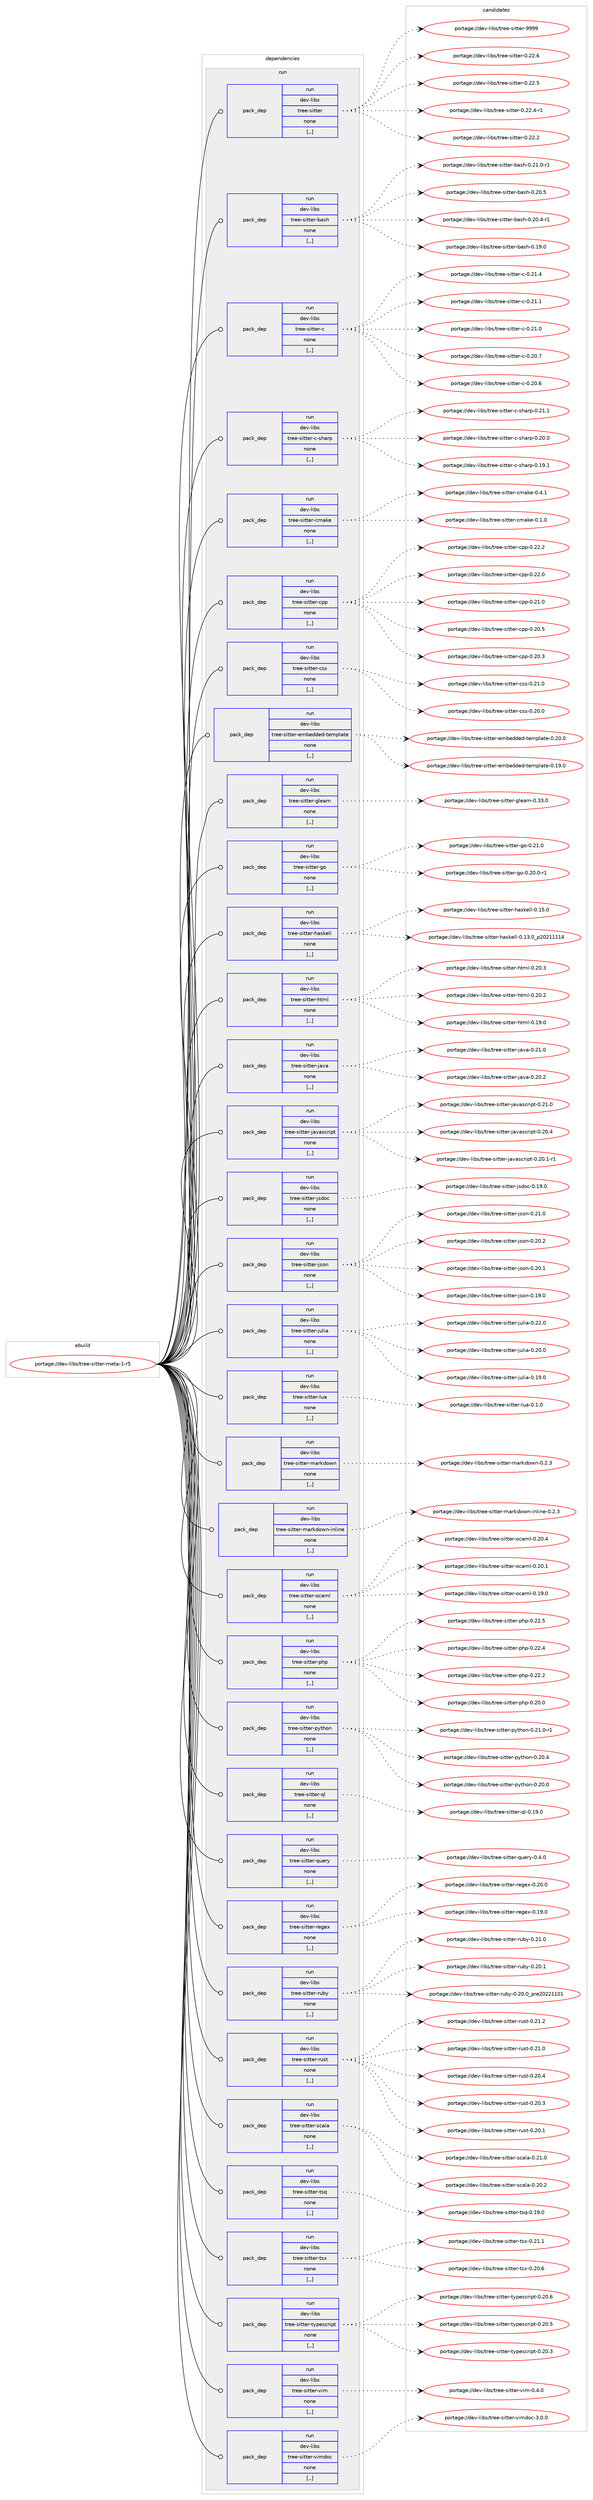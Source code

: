 digraph prolog {

# *************
# Graph options
# *************

newrank=true;
concentrate=true;
compound=true;
graph [rankdir=LR,fontname=Helvetica,fontsize=10,ranksep=1.5];#, ranksep=2.5, nodesep=0.2];
edge  [arrowhead=vee];
node  [fontname=Helvetica,fontsize=10];

# **********
# The ebuild
# **********

subgraph cluster_leftcol {
color=gray;
rank=same;
label=<<i>ebuild</i>>;
id [label="portage://dev-libs/tree-sitter-meta-1-r5", color=red, width=4, href="../dev-libs/tree-sitter-meta-1-r5.svg"];
}

# ****************
# The dependencies
# ****************

subgraph cluster_midcol {
color=gray;
label=<<i>dependencies</i>>;
subgraph cluster_compile {
fillcolor="#eeeeee";
style=filled;
label=<<i>compile</i>>;
}
subgraph cluster_compileandrun {
fillcolor="#eeeeee";
style=filled;
label=<<i>compile and run</i>>;
}
subgraph cluster_run {
fillcolor="#eeeeee";
style=filled;
label=<<i>run</i>>;
subgraph pack84181 {
dependency113588 [label=<<TABLE BORDER="0" CELLBORDER="1" CELLSPACING="0" CELLPADDING="4" WIDTH="220"><TR><TD ROWSPAN="6" CELLPADDING="30">pack_dep</TD></TR><TR><TD WIDTH="110">run</TD></TR><TR><TD>dev-libs</TD></TR><TR><TD>tree-sitter</TD></TR><TR><TD>none</TD></TR><TR><TD>[,,]</TD></TR></TABLE>>, shape=none, color=blue];
}
id:e -> dependency113588:w [weight=20,style="solid",arrowhead="odot"];
subgraph pack84182 {
dependency113589 [label=<<TABLE BORDER="0" CELLBORDER="1" CELLSPACING="0" CELLPADDING="4" WIDTH="220"><TR><TD ROWSPAN="6" CELLPADDING="30">pack_dep</TD></TR><TR><TD WIDTH="110">run</TD></TR><TR><TD>dev-libs</TD></TR><TR><TD>tree-sitter-bash</TD></TR><TR><TD>none</TD></TR><TR><TD>[,,]</TD></TR></TABLE>>, shape=none, color=blue];
}
id:e -> dependency113589:w [weight=20,style="solid",arrowhead="odot"];
subgraph pack84183 {
dependency113590 [label=<<TABLE BORDER="0" CELLBORDER="1" CELLSPACING="0" CELLPADDING="4" WIDTH="220"><TR><TD ROWSPAN="6" CELLPADDING="30">pack_dep</TD></TR><TR><TD WIDTH="110">run</TD></TR><TR><TD>dev-libs</TD></TR><TR><TD>tree-sitter-c</TD></TR><TR><TD>none</TD></TR><TR><TD>[,,]</TD></TR></TABLE>>, shape=none, color=blue];
}
id:e -> dependency113590:w [weight=20,style="solid",arrowhead="odot"];
subgraph pack84184 {
dependency113591 [label=<<TABLE BORDER="0" CELLBORDER="1" CELLSPACING="0" CELLPADDING="4" WIDTH="220"><TR><TD ROWSPAN="6" CELLPADDING="30">pack_dep</TD></TR><TR><TD WIDTH="110">run</TD></TR><TR><TD>dev-libs</TD></TR><TR><TD>tree-sitter-c-sharp</TD></TR><TR><TD>none</TD></TR><TR><TD>[,,]</TD></TR></TABLE>>, shape=none, color=blue];
}
id:e -> dependency113591:w [weight=20,style="solid",arrowhead="odot"];
subgraph pack84185 {
dependency113592 [label=<<TABLE BORDER="0" CELLBORDER="1" CELLSPACING="0" CELLPADDING="4" WIDTH="220"><TR><TD ROWSPAN="6" CELLPADDING="30">pack_dep</TD></TR><TR><TD WIDTH="110">run</TD></TR><TR><TD>dev-libs</TD></TR><TR><TD>tree-sitter-cmake</TD></TR><TR><TD>none</TD></TR><TR><TD>[,,]</TD></TR></TABLE>>, shape=none, color=blue];
}
id:e -> dependency113592:w [weight=20,style="solid",arrowhead="odot"];
subgraph pack84186 {
dependency113593 [label=<<TABLE BORDER="0" CELLBORDER="1" CELLSPACING="0" CELLPADDING="4" WIDTH="220"><TR><TD ROWSPAN="6" CELLPADDING="30">pack_dep</TD></TR><TR><TD WIDTH="110">run</TD></TR><TR><TD>dev-libs</TD></TR><TR><TD>tree-sitter-cpp</TD></TR><TR><TD>none</TD></TR><TR><TD>[,,]</TD></TR></TABLE>>, shape=none, color=blue];
}
id:e -> dependency113593:w [weight=20,style="solid",arrowhead="odot"];
subgraph pack84187 {
dependency113594 [label=<<TABLE BORDER="0" CELLBORDER="1" CELLSPACING="0" CELLPADDING="4" WIDTH="220"><TR><TD ROWSPAN="6" CELLPADDING="30">pack_dep</TD></TR><TR><TD WIDTH="110">run</TD></TR><TR><TD>dev-libs</TD></TR><TR><TD>tree-sitter-css</TD></TR><TR><TD>none</TD></TR><TR><TD>[,,]</TD></TR></TABLE>>, shape=none, color=blue];
}
id:e -> dependency113594:w [weight=20,style="solid",arrowhead="odot"];
subgraph pack84188 {
dependency113595 [label=<<TABLE BORDER="0" CELLBORDER="1" CELLSPACING="0" CELLPADDING="4" WIDTH="220"><TR><TD ROWSPAN="6" CELLPADDING="30">pack_dep</TD></TR><TR><TD WIDTH="110">run</TD></TR><TR><TD>dev-libs</TD></TR><TR><TD>tree-sitter-embedded-template</TD></TR><TR><TD>none</TD></TR><TR><TD>[,,]</TD></TR></TABLE>>, shape=none, color=blue];
}
id:e -> dependency113595:w [weight=20,style="solid",arrowhead="odot"];
subgraph pack84189 {
dependency113596 [label=<<TABLE BORDER="0" CELLBORDER="1" CELLSPACING="0" CELLPADDING="4" WIDTH="220"><TR><TD ROWSPAN="6" CELLPADDING="30">pack_dep</TD></TR><TR><TD WIDTH="110">run</TD></TR><TR><TD>dev-libs</TD></TR><TR><TD>tree-sitter-gleam</TD></TR><TR><TD>none</TD></TR><TR><TD>[,,]</TD></TR></TABLE>>, shape=none, color=blue];
}
id:e -> dependency113596:w [weight=20,style="solid",arrowhead="odot"];
subgraph pack84190 {
dependency113597 [label=<<TABLE BORDER="0" CELLBORDER="1" CELLSPACING="0" CELLPADDING="4" WIDTH="220"><TR><TD ROWSPAN="6" CELLPADDING="30">pack_dep</TD></TR><TR><TD WIDTH="110">run</TD></TR><TR><TD>dev-libs</TD></TR><TR><TD>tree-sitter-go</TD></TR><TR><TD>none</TD></TR><TR><TD>[,,]</TD></TR></TABLE>>, shape=none, color=blue];
}
id:e -> dependency113597:w [weight=20,style="solid",arrowhead="odot"];
subgraph pack84191 {
dependency113598 [label=<<TABLE BORDER="0" CELLBORDER="1" CELLSPACING="0" CELLPADDING="4" WIDTH="220"><TR><TD ROWSPAN="6" CELLPADDING="30">pack_dep</TD></TR><TR><TD WIDTH="110">run</TD></TR><TR><TD>dev-libs</TD></TR><TR><TD>tree-sitter-haskell</TD></TR><TR><TD>none</TD></TR><TR><TD>[,,]</TD></TR></TABLE>>, shape=none, color=blue];
}
id:e -> dependency113598:w [weight=20,style="solid",arrowhead="odot"];
subgraph pack84192 {
dependency113599 [label=<<TABLE BORDER="0" CELLBORDER="1" CELLSPACING="0" CELLPADDING="4" WIDTH="220"><TR><TD ROWSPAN="6" CELLPADDING="30">pack_dep</TD></TR><TR><TD WIDTH="110">run</TD></TR><TR><TD>dev-libs</TD></TR><TR><TD>tree-sitter-html</TD></TR><TR><TD>none</TD></TR><TR><TD>[,,]</TD></TR></TABLE>>, shape=none, color=blue];
}
id:e -> dependency113599:w [weight=20,style="solid",arrowhead="odot"];
subgraph pack84193 {
dependency113600 [label=<<TABLE BORDER="0" CELLBORDER="1" CELLSPACING="0" CELLPADDING="4" WIDTH="220"><TR><TD ROWSPAN="6" CELLPADDING="30">pack_dep</TD></TR><TR><TD WIDTH="110">run</TD></TR><TR><TD>dev-libs</TD></TR><TR><TD>tree-sitter-java</TD></TR><TR><TD>none</TD></TR><TR><TD>[,,]</TD></TR></TABLE>>, shape=none, color=blue];
}
id:e -> dependency113600:w [weight=20,style="solid",arrowhead="odot"];
subgraph pack84194 {
dependency113601 [label=<<TABLE BORDER="0" CELLBORDER="1" CELLSPACING="0" CELLPADDING="4" WIDTH="220"><TR><TD ROWSPAN="6" CELLPADDING="30">pack_dep</TD></TR><TR><TD WIDTH="110">run</TD></TR><TR><TD>dev-libs</TD></TR><TR><TD>tree-sitter-javascript</TD></TR><TR><TD>none</TD></TR><TR><TD>[,,]</TD></TR></TABLE>>, shape=none, color=blue];
}
id:e -> dependency113601:w [weight=20,style="solid",arrowhead="odot"];
subgraph pack84195 {
dependency113602 [label=<<TABLE BORDER="0" CELLBORDER="1" CELLSPACING="0" CELLPADDING="4" WIDTH="220"><TR><TD ROWSPAN="6" CELLPADDING="30">pack_dep</TD></TR><TR><TD WIDTH="110">run</TD></TR><TR><TD>dev-libs</TD></TR><TR><TD>tree-sitter-jsdoc</TD></TR><TR><TD>none</TD></TR><TR><TD>[,,]</TD></TR></TABLE>>, shape=none, color=blue];
}
id:e -> dependency113602:w [weight=20,style="solid",arrowhead="odot"];
subgraph pack84196 {
dependency113603 [label=<<TABLE BORDER="0" CELLBORDER="1" CELLSPACING="0" CELLPADDING="4" WIDTH="220"><TR><TD ROWSPAN="6" CELLPADDING="30">pack_dep</TD></TR><TR><TD WIDTH="110">run</TD></TR><TR><TD>dev-libs</TD></TR><TR><TD>tree-sitter-json</TD></TR><TR><TD>none</TD></TR><TR><TD>[,,]</TD></TR></TABLE>>, shape=none, color=blue];
}
id:e -> dependency113603:w [weight=20,style="solid",arrowhead="odot"];
subgraph pack84197 {
dependency113604 [label=<<TABLE BORDER="0" CELLBORDER="1" CELLSPACING="0" CELLPADDING="4" WIDTH="220"><TR><TD ROWSPAN="6" CELLPADDING="30">pack_dep</TD></TR><TR><TD WIDTH="110">run</TD></TR><TR><TD>dev-libs</TD></TR><TR><TD>tree-sitter-julia</TD></TR><TR><TD>none</TD></TR><TR><TD>[,,]</TD></TR></TABLE>>, shape=none, color=blue];
}
id:e -> dependency113604:w [weight=20,style="solid",arrowhead="odot"];
subgraph pack84198 {
dependency113605 [label=<<TABLE BORDER="0" CELLBORDER="1" CELLSPACING="0" CELLPADDING="4" WIDTH="220"><TR><TD ROWSPAN="6" CELLPADDING="30">pack_dep</TD></TR><TR><TD WIDTH="110">run</TD></TR><TR><TD>dev-libs</TD></TR><TR><TD>tree-sitter-lua</TD></TR><TR><TD>none</TD></TR><TR><TD>[,,]</TD></TR></TABLE>>, shape=none, color=blue];
}
id:e -> dependency113605:w [weight=20,style="solid",arrowhead="odot"];
subgraph pack84199 {
dependency113606 [label=<<TABLE BORDER="0" CELLBORDER="1" CELLSPACING="0" CELLPADDING="4" WIDTH="220"><TR><TD ROWSPAN="6" CELLPADDING="30">pack_dep</TD></TR><TR><TD WIDTH="110">run</TD></TR><TR><TD>dev-libs</TD></TR><TR><TD>tree-sitter-markdown</TD></TR><TR><TD>none</TD></TR><TR><TD>[,,]</TD></TR></TABLE>>, shape=none, color=blue];
}
id:e -> dependency113606:w [weight=20,style="solid",arrowhead="odot"];
subgraph pack84200 {
dependency113607 [label=<<TABLE BORDER="0" CELLBORDER="1" CELLSPACING="0" CELLPADDING="4" WIDTH="220"><TR><TD ROWSPAN="6" CELLPADDING="30">pack_dep</TD></TR><TR><TD WIDTH="110">run</TD></TR><TR><TD>dev-libs</TD></TR><TR><TD>tree-sitter-markdown-inline</TD></TR><TR><TD>none</TD></TR><TR><TD>[,,]</TD></TR></TABLE>>, shape=none, color=blue];
}
id:e -> dependency113607:w [weight=20,style="solid",arrowhead="odot"];
subgraph pack84201 {
dependency113608 [label=<<TABLE BORDER="0" CELLBORDER="1" CELLSPACING="0" CELLPADDING="4" WIDTH="220"><TR><TD ROWSPAN="6" CELLPADDING="30">pack_dep</TD></TR><TR><TD WIDTH="110">run</TD></TR><TR><TD>dev-libs</TD></TR><TR><TD>tree-sitter-ocaml</TD></TR><TR><TD>none</TD></TR><TR><TD>[,,]</TD></TR></TABLE>>, shape=none, color=blue];
}
id:e -> dependency113608:w [weight=20,style="solid",arrowhead="odot"];
subgraph pack84202 {
dependency113609 [label=<<TABLE BORDER="0" CELLBORDER="1" CELLSPACING="0" CELLPADDING="4" WIDTH="220"><TR><TD ROWSPAN="6" CELLPADDING="30">pack_dep</TD></TR><TR><TD WIDTH="110">run</TD></TR><TR><TD>dev-libs</TD></TR><TR><TD>tree-sitter-php</TD></TR><TR><TD>none</TD></TR><TR><TD>[,,]</TD></TR></TABLE>>, shape=none, color=blue];
}
id:e -> dependency113609:w [weight=20,style="solid",arrowhead="odot"];
subgraph pack84203 {
dependency113610 [label=<<TABLE BORDER="0" CELLBORDER="1" CELLSPACING="0" CELLPADDING="4" WIDTH="220"><TR><TD ROWSPAN="6" CELLPADDING="30">pack_dep</TD></TR><TR><TD WIDTH="110">run</TD></TR><TR><TD>dev-libs</TD></TR><TR><TD>tree-sitter-python</TD></TR><TR><TD>none</TD></TR><TR><TD>[,,]</TD></TR></TABLE>>, shape=none, color=blue];
}
id:e -> dependency113610:w [weight=20,style="solid",arrowhead="odot"];
subgraph pack84204 {
dependency113611 [label=<<TABLE BORDER="0" CELLBORDER="1" CELLSPACING="0" CELLPADDING="4" WIDTH="220"><TR><TD ROWSPAN="6" CELLPADDING="30">pack_dep</TD></TR><TR><TD WIDTH="110">run</TD></TR><TR><TD>dev-libs</TD></TR><TR><TD>tree-sitter-ql</TD></TR><TR><TD>none</TD></TR><TR><TD>[,,]</TD></TR></TABLE>>, shape=none, color=blue];
}
id:e -> dependency113611:w [weight=20,style="solid",arrowhead="odot"];
subgraph pack84205 {
dependency113612 [label=<<TABLE BORDER="0" CELLBORDER="1" CELLSPACING="0" CELLPADDING="4" WIDTH="220"><TR><TD ROWSPAN="6" CELLPADDING="30">pack_dep</TD></TR><TR><TD WIDTH="110">run</TD></TR><TR><TD>dev-libs</TD></TR><TR><TD>tree-sitter-query</TD></TR><TR><TD>none</TD></TR><TR><TD>[,,]</TD></TR></TABLE>>, shape=none, color=blue];
}
id:e -> dependency113612:w [weight=20,style="solid",arrowhead="odot"];
subgraph pack84206 {
dependency113613 [label=<<TABLE BORDER="0" CELLBORDER="1" CELLSPACING="0" CELLPADDING="4" WIDTH="220"><TR><TD ROWSPAN="6" CELLPADDING="30">pack_dep</TD></TR><TR><TD WIDTH="110">run</TD></TR><TR><TD>dev-libs</TD></TR><TR><TD>tree-sitter-regex</TD></TR><TR><TD>none</TD></TR><TR><TD>[,,]</TD></TR></TABLE>>, shape=none, color=blue];
}
id:e -> dependency113613:w [weight=20,style="solid",arrowhead="odot"];
subgraph pack84207 {
dependency113614 [label=<<TABLE BORDER="0" CELLBORDER="1" CELLSPACING="0" CELLPADDING="4" WIDTH="220"><TR><TD ROWSPAN="6" CELLPADDING="30">pack_dep</TD></TR><TR><TD WIDTH="110">run</TD></TR><TR><TD>dev-libs</TD></TR><TR><TD>tree-sitter-ruby</TD></TR><TR><TD>none</TD></TR><TR><TD>[,,]</TD></TR></TABLE>>, shape=none, color=blue];
}
id:e -> dependency113614:w [weight=20,style="solid",arrowhead="odot"];
subgraph pack84208 {
dependency113615 [label=<<TABLE BORDER="0" CELLBORDER="1" CELLSPACING="0" CELLPADDING="4" WIDTH="220"><TR><TD ROWSPAN="6" CELLPADDING="30">pack_dep</TD></TR><TR><TD WIDTH="110">run</TD></TR><TR><TD>dev-libs</TD></TR><TR><TD>tree-sitter-rust</TD></TR><TR><TD>none</TD></TR><TR><TD>[,,]</TD></TR></TABLE>>, shape=none, color=blue];
}
id:e -> dependency113615:w [weight=20,style="solid",arrowhead="odot"];
subgraph pack84209 {
dependency113616 [label=<<TABLE BORDER="0" CELLBORDER="1" CELLSPACING="0" CELLPADDING="4" WIDTH="220"><TR><TD ROWSPAN="6" CELLPADDING="30">pack_dep</TD></TR><TR><TD WIDTH="110">run</TD></TR><TR><TD>dev-libs</TD></TR><TR><TD>tree-sitter-scala</TD></TR><TR><TD>none</TD></TR><TR><TD>[,,]</TD></TR></TABLE>>, shape=none, color=blue];
}
id:e -> dependency113616:w [weight=20,style="solid",arrowhead="odot"];
subgraph pack84210 {
dependency113617 [label=<<TABLE BORDER="0" CELLBORDER="1" CELLSPACING="0" CELLPADDING="4" WIDTH="220"><TR><TD ROWSPAN="6" CELLPADDING="30">pack_dep</TD></TR><TR><TD WIDTH="110">run</TD></TR><TR><TD>dev-libs</TD></TR><TR><TD>tree-sitter-tsq</TD></TR><TR><TD>none</TD></TR><TR><TD>[,,]</TD></TR></TABLE>>, shape=none, color=blue];
}
id:e -> dependency113617:w [weight=20,style="solid",arrowhead="odot"];
subgraph pack84211 {
dependency113618 [label=<<TABLE BORDER="0" CELLBORDER="1" CELLSPACING="0" CELLPADDING="4" WIDTH="220"><TR><TD ROWSPAN="6" CELLPADDING="30">pack_dep</TD></TR><TR><TD WIDTH="110">run</TD></TR><TR><TD>dev-libs</TD></TR><TR><TD>tree-sitter-tsx</TD></TR><TR><TD>none</TD></TR><TR><TD>[,,]</TD></TR></TABLE>>, shape=none, color=blue];
}
id:e -> dependency113618:w [weight=20,style="solid",arrowhead="odot"];
subgraph pack84212 {
dependency113619 [label=<<TABLE BORDER="0" CELLBORDER="1" CELLSPACING="0" CELLPADDING="4" WIDTH="220"><TR><TD ROWSPAN="6" CELLPADDING="30">pack_dep</TD></TR><TR><TD WIDTH="110">run</TD></TR><TR><TD>dev-libs</TD></TR><TR><TD>tree-sitter-typescript</TD></TR><TR><TD>none</TD></TR><TR><TD>[,,]</TD></TR></TABLE>>, shape=none, color=blue];
}
id:e -> dependency113619:w [weight=20,style="solid",arrowhead="odot"];
subgraph pack84213 {
dependency113620 [label=<<TABLE BORDER="0" CELLBORDER="1" CELLSPACING="0" CELLPADDING="4" WIDTH="220"><TR><TD ROWSPAN="6" CELLPADDING="30">pack_dep</TD></TR><TR><TD WIDTH="110">run</TD></TR><TR><TD>dev-libs</TD></TR><TR><TD>tree-sitter-vim</TD></TR><TR><TD>none</TD></TR><TR><TD>[,,]</TD></TR></TABLE>>, shape=none, color=blue];
}
id:e -> dependency113620:w [weight=20,style="solid",arrowhead="odot"];
subgraph pack84214 {
dependency113621 [label=<<TABLE BORDER="0" CELLBORDER="1" CELLSPACING="0" CELLPADDING="4" WIDTH="220"><TR><TD ROWSPAN="6" CELLPADDING="30">pack_dep</TD></TR><TR><TD WIDTH="110">run</TD></TR><TR><TD>dev-libs</TD></TR><TR><TD>tree-sitter-vimdoc</TD></TR><TR><TD>none</TD></TR><TR><TD>[,,]</TD></TR></TABLE>>, shape=none, color=blue];
}
id:e -> dependency113621:w [weight=20,style="solid",arrowhead="odot"];
}
}

# **************
# The candidates
# **************

subgraph cluster_choices {
rank=same;
color=gray;
label=<<i>candidates</i>>;

subgraph choice84181 {
color=black;
nodesep=1;
choice100101118451081059811547116114101101451151051161161011144557575757 [label="portage://dev-libs/tree-sitter-9999", color=red, width=4,href="../dev-libs/tree-sitter-9999.svg"];
choice1001011184510810598115471161141011014511510511611610111445484650504654 [label="portage://dev-libs/tree-sitter-0.22.6", color=red, width=4,href="../dev-libs/tree-sitter-0.22.6.svg"];
choice1001011184510810598115471161141011014511510511611610111445484650504653 [label="portage://dev-libs/tree-sitter-0.22.5", color=red, width=4,href="../dev-libs/tree-sitter-0.22.5.svg"];
choice10010111845108105981154711611410110145115105116116101114454846505046524511449 [label="portage://dev-libs/tree-sitter-0.22.4-r1", color=red, width=4,href="../dev-libs/tree-sitter-0.22.4-r1.svg"];
choice1001011184510810598115471161141011014511510511611610111445484650504650 [label="portage://dev-libs/tree-sitter-0.22.2", color=red, width=4,href="../dev-libs/tree-sitter-0.22.2.svg"];
dependency113588:e -> choice100101118451081059811547116114101101451151051161161011144557575757:w [style=dotted,weight="100"];
dependency113588:e -> choice1001011184510810598115471161141011014511510511611610111445484650504654:w [style=dotted,weight="100"];
dependency113588:e -> choice1001011184510810598115471161141011014511510511611610111445484650504653:w [style=dotted,weight="100"];
dependency113588:e -> choice10010111845108105981154711611410110145115105116116101114454846505046524511449:w [style=dotted,weight="100"];
dependency113588:e -> choice1001011184510810598115471161141011014511510511611610111445484650504650:w [style=dotted,weight="100"];
}
subgraph choice84182 {
color=black;
nodesep=1;
choice10010111845108105981154711611410110145115105116116101114459897115104454846504946484511449 [label="portage://dev-libs/tree-sitter-bash-0.21.0-r1", color=red, width=4,href="../dev-libs/tree-sitter-bash-0.21.0-r1.svg"];
choice1001011184510810598115471161141011014511510511611610111445989711510445484650484653 [label="portage://dev-libs/tree-sitter-bash-0.20.5", color=red, width=4,href="../dev-libs/tree-sitter-bash-0.20.5.svg"];
choice10010111845108105981154711611410110145115105116116101114459897115104454846504846524511449 [label="portage://dev-libs/tree-sitter-bash-0.20.4-r1", color=red, width=4,href="../dev-libs/tree-sitter-bash-0.20.4-r1.svg"];
choice1001011184510810598115471161141011014511510511611610111445989711510445484649574648 [label="portage://dev-libs/tree-sitter-bash-0.19.0", color=red, width=4,href="../dev-libs/tree-sitter-bash-0.19.0.svg"];
dependency113589:e -> choice10010111845108105981154711611410110145115105116116101114459897115104454846504946484511449:w [style=dotted,weight="100"];
dependency113589:e -> choice1001011184510810598115471161141011014511510511611610111445989711510445484650484653:w [style=dotted,weight="100"];
dependency113589:e -> choice10010111845108105981154711611410110145115105116116101114459897115104454846504846524511449:w [style=dotted,weight="100"];
dependency113589:e -> choice1001011184510810598115471161141011014511510511611610111445989711510445484649574648:w [style=dotted,weight="100"];
}
subgraph choice84183 {
color=black;
nodesep=1;
choice10010111845108105981154711611410110145115105116116101114459945484650494652 [label="portage://dev-libs/tree-sitter-c-0.21.4", color=red, width=4,href="../dev-libs/tree-sitter-c-0.21.4.svg"];
choice10010111845108105981154711611410110145115105116116101114459945484650494649 [label="portage://dev-libs/tree-sitter-c-0.21.1", color=red, width=4,href="../dev-libs/tree-sitter-c-0.21.1.svg"];
choice10010111845108105981154711611410110145115105116116101114459945484650494648 [label="portage://dev-libs/tree-sitter-c-0.21.0", color=red, width=4,href="../dev-libs/tree-sitter-c-0.21.0.svg"];
choice10010111845108105981154711611410110145115105116116101114459945484650484655 [label="portage://dev-libs/tree-sitter-c-0.20.7", color=red, width=4,href="../dev-libs/tree-sitter-c-0.20.7.svg"];
choice10010111845108105981154711611410110145115105116116101114459945484650484654 [label="portage://dev-libs/tree-sitter-c-0.20.6", color=red, width=4,href="../dev-libs/tree-sitter-c-0.20.6.svg"];
dependency113590:e -> choice10010111845108105981154711611410110145115105116116101114459945484650494652:w [style=dotted,weight="100"];
dependency113590:e -> choice10010111845108105981154711611410110145115105116116101114459945484650494649:w [style=dotted,weight="100"];
dependency113590:e -> choice10010111845108105981154711611410110145115105116116101114459945484650494648:w [style=dotted,weight="100"];
dependency113590:e -> choice10010111845108105981154711611410110145115105116116101114459945484650484655:w [style=dotted,weight="100"];
dependency113590:e -> choice10010111845108105981154711611410110145115105116116101114459945484650484654:w [style=dotted,weight="100"];
}
subgraph choice84184 {
color=black;
nodesep=1;
choice100101118451081059811547116114101101451151051161161011144599451151049711411245484650494649 [label="portage://dev-libs/tree-sitter-c-sharp-0.21.1", color=red, width=4,href="../dev-libs/tree-sitter-c-sharp-0.21.1.svg"];
choice100101118451081059811547116114101101451151051161161011144599451151049711411245484650484648 [label="portage://dev-libs/tree-sitter-c-sharp-0.20.0", color=red, width=4,href="../dev-libs/tree-sitter-c-sharp-0.20.0.svg"];
choice100101118451081059811547116114101101451151051161161011144599451151049711411245484649574649 [label="portage://dev-libs/tree-sitter-c-sharp-0.19.1", color=red, width=4,href="../dev-libs/tree-sitter-c-sharp-0.19.1.svg"];
dependency113591:e -> choice100101118451081059811547116114101101451151051161161011144599451151049711411245484650494649:w [style=dotted,weight="100"];
dependency113591:e -> choice100101118451081059811547116114101101451151051161161011144599451151049711411245484650484648:w [style=dotted,weight="100"];
dependency113591:e -> choice100101118451081059811547116114101101451151051161161011144599451151049711411245484649574649:w [style=dotted,weight="100"];
}
subgraph choice84185 {
color=black;
nodesep=1;
choice10010111845108105981154711611410110145115105116116101114459910997107101454846524649 [label="portage://dev-libs/tree-sitter-cmake-0.4.1", color=red, width=4,href="../dev-libs/tree-sitter-cmake-0.4.1.svg"];
choice10010111845108105981154711611410110145115105116116101114459910997107101454846494648 [label="portage://dev-libs/tree-sitter-cmake-0.1.0", color=red, width=4,href="../dev-libs/tree-sitter-cmake-0.1.0.svg"];
dependency113592:e -> choice10010111845108105981154711611410110145115105116116101114459910997107101454846524649:w [style=dotted,weight="100"];
dependency113592:e -> choice10010111845108105981154711611410110145115105116116101114459910997107101454846494648:w [style=dotted,weight="100"];
}
subgraph choice84186 {
color=black;
nodesep=1;
choice10010111845108105981154711611410110145115105116116101114459911211245484650504650 [label="portage://dev-libs/tree-sitter-cpp-0.22.2", color=red, width=4,href="../dev-libs/tree-sitter-cpp-0.22.2.svg"];
choice10010111845108105981154711611410110145115105116116101114459911211245484650504648 [label="portage://dev-libs/tree-sitter-cpp-0.22.0", color=red, width=4,href="../dev-libs/tree-sitter-cpp-0.22.0.svg"];
choice10010111845108105981154711611410110145115105116116101114459911211245484650494648 [label="portage://dev-libs/tree-sitter-cpp-0.21.0", color=red, width=4,href="../dev-libs/tree-sitter-cpp-0.21.0.svg"];
choice10010111845108105981154711611410110145115105116116101114459911211245484650484653 [label="portage://dev-libs/tree-sitter-cpp-0.20.5", color=red, width=4,href="../dev-libs/tree-sitter-cpp-0.20.5.svg"];
choice10010111845108105981154711611410110145115105116116101114459911211245484650484651 [label="portage://dev-libs/tree-sitter-cpp-0.20.3", color=red, width=4,href="../dev-libs/tree-sitter-cpp-0.20.3.svg"];
dependency113593:e -> choice10010111845108105981154711611410110145115105116116101114459911211245484650504650:w [style=dotted,weight="100"];
dependency113593:e -> choice10010111845108105981154711611410110145115105116116101114459911211245484650504648:w [style=dotted,weight="100"];
dependency113593:e -> choice10010111845108105981154711611410110145115105116116101114459911211245484650494648:w [style=dotted,weight="100"];
dependency113593:e -> choice10010111845108105981154711611410110145115105116116101114459911211245484650484653:w [style=dotted,weight="100"];
dependency113593:e -> choice10010111845108105981154711611410110145115105116116101114459911211245484650484651:w [style=dotted,weight="100"];
}
subgraph choice84187 {
color=black;
nodesep=1;
choice10010111845108105981154711611410110145115105116116101114459911511545484650494648 [label="portage://dev-libs/tree-sitter-css-0.21.0", color=red, width=4,href="../dev-libs/tree-sitter-css-0.21.0.svg"];
choice10010111845108105981154711611410110145115105116116101114459911511545484650484648 [label="portage://dev-libs/tree-sitter-css-0.20.0", color=red, width=4,href="../dev-libs/tree-sitter-css-0.20.0.svg"];
dependency113594:e -> choice10010111845108105981154711611410110145115105116116101114459911511545484650494648:w [style=dotted,weight="100"];
dependency113594:e -> choice10010111845108105981154711611410110145115105116116101114459911511545484650484648:w [style=dotted,weight="100"];
}
subgraph choice84188 {
color=black;
nodesep=1;
choice100101118451081059811547116114101101451151051161161011144510110998101100100101100451161011091121089711610145484650484648 [label="portage://dev-libs/tree-sitter-embedded-template-0.20.0", color=red, width=4,href="../dev-libs/tree-sitter-embedded-template-0.20.0.svg"];
choice100101118451081059811547116114101101451151051161161011144510110998101100100101100451161011091121089711610145484649574648 [label="portage://dev-libs/tree-sitter-embedded-template-0.19.0", color=red, width=4,href="../dev-libs/tree-sitter-embedded-template-0.19.0.svg"];
dependency113595:e -> choice100101118451081059811547116114101101451151051161161011144510110998101100100101100451161011091121089711610145484650484648:w [style=dotted,weight="100"];
dependency113595:e -> choice100101118451081059811547116114101101451151051161161011144510110998101100100101100451161011091121089711610145484649574648:w [style=dotted,weight="100"];
}
subgraph choice84189 {
color=black;
nodesep=1;
choice10010111845108105981154711611410110145115105116116101114451031081019710945484651514648 [label="portage://dev-libs/tree-sitter-gleam-0.33.0", color=red, width=4,href="../dev-libs/tree-sitter-gleam-0.33.0.svg"];
dependency113596:e -> choice10010111845108105981154711611410110145115105116116101114451031081019710945484651514648:w [style=dotted,weight="100"];
}
subgraph choice84190 {
color=black;
nodesep=1;
choice100101118451081059811547116114101101451151051161161011144510311145484650494648 [label="portage://dev-libs/tree-sitter-go-0.21.0", color=red, width=4,href="../dev-libs/tree-sitter-go-0.21.0.svg"];
choice1001011184510810598115471161141011014511510511611610111445103111454846504846484511449 [label="portage://dev-libs/tree-sitter-go-0.20.0-r1", color=red, width=4,href="../dev-libs/tree-sitter-go-0.20.0-r1.svg"];
dependency113597:e -> choice100101118451081059811547116114101101451151051161161011144510311145484650494648:w [style=dotted,weight="100"];
dependency113597:e -> choice1001011184510810598115471161141011014511510511611610111445103111454846504846484511449:w [style=dotted,weight="100"];
}
subgraph choice84191 {
color=black;
nodesep=1;
choice10010111845108105981154711611410110145115105116116101114451049711510710110810845484649534648 [label="portage://dev-libs/tree-sitter-haskell-0.15.0", color=red, width=4,href="../dev-libs/tree-sitter-haskell-0.15.0.svg"];
choice10010111845108105981154711611410110145115105116116101114451049711510710110810845484649514648951125048504949494952 [label="portage://dev-libs/tree-sitter-haskell-0.13.0_p20211114", color=red, width=4,href="../dev-libs/tree-sitter-haskell-0.13.0_p20211114.svg"];
dependency113598:e -> choice10010111845108105981154711611410110145115105116116101114451049711510710110810845484649534648:w [style=dotted,weight="100"];
dependency113598:e -> choice10010111845108105981154711611410110145115105116116101114451049711510710110810845484649514648951125048504949494952:w [style=dotted,weight="100"];
}
subgraph choice84192 {
color=black;
nodesep=1;
choice100101118451081059811547116114101101451151051161161011144510411610910845484650484651 [label="portage://dev-libs/tree-sitter-html-0.20.3", color=red, width=4,href="../dev-libs/tree-sitter-html-0.20.3.svg"];
choice100101118451081059811547116114101101451151051161161011144510411610910845484650484650 [label="portage://dev-libs/tree-sitter-html-0.20.2", color=red, width=4,href="../dev-libs/tree-sitter-html-0.20.2.svg"];
choice100101118451081059811547116114101101451151051161161011144510411610910845484649574648 [label="portage://dev-libs/tree-sitter-html-0.19.0", color=red, width=4,href="../dev-libs/tree-sitter-html-0.19.0.svg"];
dependency113599:e -> choice100101118451081059811547116114101101451151051161161011144510411610910845484650484651:w [style=dotted,weight="100"];
dependency113599:e -> choice100101118451081059811547116114101101451151051161161011144510411610910845484650484650:w [style=dotted,weight="100"];
dependency113599:e -> choice100101118451081059811547116114101101451151051161161011144510411610910845484649574648:w [style=dotted,weight="100"];
}
subgraph choice84193 {
color=black;
nodesep=1;
choice1001011184510810598115471161141011014511510511611610111445106971189745484650494648 [label="portage://dev-libs/tree-sitter-java-0.21.0", color=red, width=4,href="../dev-libs/tree-sitter-java-0.21.0.svg"];
choice1001011184510810598115471161141011014511510511611610111445106971189745484650484650 [label="portage://dev-libs/tree-sitter-java-0.20.2", color=red, width=4,href="../dev-libs/tree-sitter-java-0.20.2.svg"];
dependency113600:e -> choice1001011184510810598115471161141011014511510511611610111445106971189745484650494648:w [style=dotted,weight="100"];
dependency113600:e -> choice1001011184510810598115471161141011014511510511611610111445106971189745484650484650:w [style=dotted,weight="100"];
}
subgraph choice84194 {
color=black;
nodesep=1;
choice100101118451081059811547116114101101451151051161161011144510697118971159911410511211645484650494648 [label="portage://dev-libs/tree-sitter-javascript-0.21.0", color=red, width=4,href="../dev-libs/tree-sitter-javascript-0.21.0.svg"];
choice100101118451081059811547116114101101451151051161161011144510697118971159911410511211645484650484652 [label="portage://dev-libs/tree-sitter-javascript-0.20.4", color=red, width=4,href="../dev-libs/tree-sitter-javascript-0.20.4.svg"];
choice1001011184510810598115471161141011014511510511611610111445106971189711599114105112116454846504846494511449 [label="portage://dev-libs/tree-sitter-javascript-0.20.1-r1", color=red, width=4,href="../dev-libs/tree-sitter-javascript-0.20.1-r1.svg"];
dependency113601:e -> choice100101118451081059811547116114101101451151051161161011144510697118971159911410511211645484650494648:w [style=dotted,weight="100"];
dependency113601:e -> choice100101118451081059811547116114101101451151051161161011144510697118971159911410511211645484650484652:w [style=dotted,weight="100"];
dependency113601:e -> choice1001011184510810598115471161141011014511510511611610111445106971189711599114105112116454846504846494511449:w [style=dotted,weight="100"];
}
subgraph choice84195 {
color=black;
nodesep=1;
choice10010111845108105981154711611410110145115105116116101114451061151001119945484649574648 [label="portage://dev-libs/tree-sitter-jsdoc-0.19.0", color=red, width=4,href="../dev-libs/tree-sitter-jsdoc-0.19.0.svg"];
dependency113602:e -> choice10010111845108105981154711611410110145115105116116101114451061151001119945484649574648:w [style=dotted,weight="100"];
}
subgraph choice84196 {
color=black;
nodesep=1;
choice100101118451081059811547116114101101451151051161161011144510611511111045484650494648 [label="portage://dev-libs/tree-sitter-json-0.21.0", color=red, width=4,href="../dev-libs/tree-sitter-json-0.21.0.svg"];
choice100101118451081059811547116114101101451151051161161011144510611511111045484650484650 [label="portage://dev-libs/tree-sitter-json-0.20.2", color=red, width=4,href="../dev-libs/tree-sitter-json-0.20.2.svg"];
choice100101118451081059811547116114101101451151051161161011144510611511111045484650484649 [label="portage://dev-libs/tree-sitter-json-0.20.1", color=red, width=4,href="../dev-libs/tree-sitter-json-0.20.1.svg"];
choice100101118451081059811547116114101101451151051161161011144510611511111045484649574648 [label="portage://dev-libs/tree-sitter-json-0.19.0", color=red, width=4,href="../dev-libs/tree-sitter-json-0.19.0.svg"];
dependency113603:e -> choice100101118451081059811547116114101101451151051161161011144510611511111045484650494648:w [style=dotted,weight="100"];
dependency113603:e -> choice100101118451081059811547116114101101451151051161161011144510611511111045484650484650:w [style=dotted,weight="100"];
dependency113603:e -> choice100101118451081059811547116114101101451151051161161011144510611511111045484650484649:w [style=dotted,weight="100"];
dependency113603:e -> choice100101118451081059811547116114101101451151051161161011144510611511111045484649574648:w [style=dotted,weight="100"];
}
subgraph choice84197 {
color=black;
nodesep=1;
choice10010111845108105981154711611410110145115105116116101114451061171081059745484650504648 [label="portage://dev-libs/tree-sitter-julia-0.22.0", color=red, width=4,href="../dev-libs/tree-sitter-julia-0.22.0.svg"];
choice10010111845108105981154711611410110145115105116116101114451061171081059745484650484648 [label="portage://dev-libs/tree-sitter-julia-0.20.0", color=red, width=4,href="../dev-libs/tree-sitter-julia-0.20.0.svg"];
choice10010111845108105981154711611410110145115105116116101114451061171081059745484649574648 [label="portage://dev-libs/tree-sitter-julia-0.19.0", color=red, width=4,href="../dev-libs/tree-sitter-julia-0.19.0.svg"];
dependency113604:e -> choice10010111845108105981154711611410110145115105116116101114451061171081059745484650504648:w [style=dotted,weight="100"];
dependency113604:e -> choice10010111845108105981154711611410110145115105116116101114451061171081059745484650484648:w [style=dotted,weight="100"];
dependency113604:e -> choice10010111845108105981154711611410110145115105116116101114451061171081059745484649574648:w [style=dotted,weight="100"];
}
subgraph choice84198 {
color=black;
nodesep=1;
choice100101118451081059811547116114101101451151051161161011144510811797454846494648 [label="portage://dev-libs/tree-sitter-lua-0.1.0", color=red, width=4,href="../dev-libs/tree-sitter-lua-0.1.0.svg"];
dependency113605:e -> choice100101118451081059811547116114101101451151051161161011144510811797454846494648:w [style=dotted,weight="100"];
}
subgraph choice84199 {
color=black;
nodesep=1;
choice100101118451081059811547116114101101451151051161161011144510997114107100111119110454846504651 [label="portage://dev-libs/tree-sitter-markdown-0.2.3", color=red, width=4,href="../dev-libs/tree-sitter-markdown-0.2.3.svg"];
dependency113606:e -> choice100101118451081059811547116114101101451151051161161011144510997114107100111119110454846504651:w [style=dotted,weight="100"];
}
subgraph choice84200 {
color=black;
nodesep=1;
choice10010111845108105981154711611410110145115105116116101114451099711410710011111911045105110108105110101454846504651 [label="portage://dev-libs/tree-sitter-markdown-inline-0.2.3", color=red, width=4,href="../dev-libs/tree-sitter-markdown-inline-0.2.3.svg"];
dependency113607:e -> choice10010111845108105981154711611410110145115105116116101114451099711410710011111911045105110108105110101454846504651:w [style=dotted,weight="100"];
}
subgraph choice84201 {
color=black;
nodesep=1;
choice1001011184510810598115471161141011014511510511611610111445111999710910845484650484652 [label="portage://dev-libs/tree-sitter-ocaml-0.20.4", color=red, width=4,href="../dev-libs/tree-sitter-ocaml-0.20.4.svg"];
choice1001011184510810598115471161141011014511510511611610111445111999710910845484650484649 [label="portage://dev-libs/tree-sitter-ocaml-0.20.1", color=red, width=4,href="../dev-libs/tree-sitter-ocaml-0.20.1.svg"];
choice1001011184510810598115471161141011014511510511611610111445111999710910845484649574648 [label="portage://dev-libs/tree-sitter-ocaml-0.19.0", color=red, width=4,href="../dev-libs/tree-sitter-ocaml-0.19.0.svg"];
dependency113608:e -> choice1001011184510810598115471161141011014511510511611610111445111999710910845484650484652:w [style=dotted,weight="100"];
dependency113608:e -> choice1001011184510810598115471161141011014511510511611610111445111999710910845484650484649:w [style=dotted,weight="100"];
dependency113608:e -> choice1001011184510810598115471161141011014511510511611610111445111999710910845484649574648:w [style=dotted,weight="100"];
}
subgraph choice84202 {
color=black;
nodesep=1;
choice100101118451081059811547116114101101451151051161161011144511210411245484650504653 [label="portage://dev-libs/tree-sitter-php-0.22.5", color=red, width=4,href="../dev-libs/tree-sitter-php-0.22.5.svg"];
choice100101118451081059811547116114101101451151051161161011144511210411245484650504652 [label="portage://dev-libs/tree-sitter-php-0.22.4", color=red, width=4,href="../dev-libs/tree-sitter-php-0.22.4.svg"];
choice100101118451081059811547116114101101451151051161161011144511210411245484650504650 [label="portage://dev-libs/tree-sitter-php-0.22.2", color=red, width=4,href="../dev-libs/tree-sitter-php-0.22.2.svg"];
choice100101118451081059811547116114101101451151051161161011144511210411245484650484648 [label="portage://dev-libs/tree-sitter-php-0.20.0", color=red, width=4,href="../dev-libs/tree-sitter-php-0.20.0.svg"];
dependency113609:e -> choice100101118451081059811547116114101101451151051161161011144511210411245484650504653:w [style=dotted,weight="100"];
dependency113609:e -> choice100101118451081059811547116114101101451151051161161011144511210411245484650504652:w [style=dotted,weight="100"];
dependency113609:e -> choice100101118451081059811547116114101101451151051161161011144511210411245484650504650:w [style=dotted,weight="100"];
dependency113609:e -> choice100101118451081059811547116114101101451151051161161011144511210411245484650484648:w [style=dotted,weight="100"];
}
subgraph choice84203 {
color=black;
nodesep=1;
choice1001011184510810598115471161141011014511510511611610111445112121116104111110454846504946484511449 [label="portage://dev-libs/tree-sitter-python-0.21.0-r1", color=red, width=4,href="../dev-libs/tree-sitter-python-0.21.0-r1.svg"];
choice100101118451081059811547116114101101451151051161161011144511212111610411111045484650484652 [label="portage://dev-libs/tree-sitter-python-0.20.4", color=red, width=4,href="../dev-libs/tree-sitter-python-0.20.4.svg"];
choice100101118451081059811547116114101101451151051161161011144511212111610411111045484650484648 [label="portage://dev-libs/tree-sitter-python-0.20.0", color=red, width=4,href="../dev-libs/tree-sitter-python-0.20.0.svg"];
dependency113610:e -> choice1001011184510810598115471161141011014511510511611610111445112121116104111110454846504946484511449:w [style=dotted,weight="100"];
dependency113610:e -> choice100101118451081059811547116114101101451151051161161011144511212111610411111045484650484652:w [style=dotted,weight="100"];
dependency113610:e -> choice100101118451081059811547116114101101451151051161161011144511212111610411111045484650484648:w [style=dotted,weight="100"];
}
subgraph choice84204 {
color=black;
nodesep=1;
choice100101118451081059811547116114101101451151051161161011144511310845484649574648 [label="portage://dev-libs/tree-sitter-ql-0.19.0", color=red, width=4,href="../dev-libs/tree-sitter-ql-0.19.0.svg"];
dependency113611:e -> choice100101118451081059811547116114101101451151051161161011144511310845484649574648:w [style=dotted,weight="100"];
}
subgraph choice84205 {
color=black;
nodesep=1;
choice1001011184510810598115471161141011014511510511611610111445113117101114121454846524648 [label="portage://dev-libs/tree-sitter-query-0.4.0", color=red, width=4,href="../dev-libs/tree-sitter-query-0.4.0.svg"];
dependency113612:e -> choice1001011184510810598115471161141011014511510511611610111445113117101114121454846524648:w [style=dotted,weight="100"];
}
subgraph choice84206 {
color=black;
nodesep=1;
choice100101118451081059811547116114101101451151051161161011144511410110310112045484650484648 [label="portage://dev-libs/tree-sitter-regex-0.20.0", color=red, width=4,href="../dev-libs/tree-sitter-regex-0.20.0.svg"];
choice100101118451081059811547116114101101451151051161161011144511410110310112045484649574648 [label="portage://dev-libs/tree-sitter-regex-0.19.0", color=red, width=4,href="../dev-libs/tree-sitter-regex-0.19.0.svg"];
dependency113613:e -> choice100101118451081059811547116114101101451151051161161011144511410110310112045484650484648:w [style=dotted,weight="100"];
dependency113613:e -> choice100101118451081059811547116114101101451151051161161011144511410110310112045484649574648:w [style=dotted,weight="100"];
}
subgraph choice84207 {
color=black;
nodesep=1;
choice10010111845108105981154711611410110145115105116116101114451141179812145484650494648 [label="portage://dev-libs/tree-sitter-ruby-0.21.0", color=red, width=4,href="../dev-libs/tree-sitter-ruby-0.21.0.svg"];
choice10010111845108105981154711611410110145115105116116101114451141179812145484650484649 [label="portage://dev-libs/tree-sitter-ruby-0.20.1", color=red, width=4,href="../dev-libs/tree-sitter-ruby-0.20.1.svg"];
choice10010111845108105981154711611410110145115105116116101114451141179812145484650484648951121141015048505049494849 [label="portage://dev-libs/tree-sitter-ruby-0.20.0_pre20221101", color=red, width=4,href="../dev-libs/tree-sitter-ruby-0.20.0_pre20221101.svg"];
dependency113614:e -> choice10010111845108105981154711611410110145115105116116101114451141179812145484650494648:w [style=dotted,weight="100"];
dependency113614:e -> choice10010111845108105981154711611410110145115105116116101114451141179812145484650484649:w [style=dotted,weight="100"];
dependency113614:e -> choice10010111845108105981154711611410110145115105116116101114451141179812145484650484648951121141015048505049494849:w [style=dotted,weight="100"];
}
subgraph choice84208 {
color=black;
nodesep=1;
choice100101118451081059811547116114101101451151051161161011144511411711511645484650494650 [label="portage://dev-libs/tree-sitter-rust-0.21.2", color=red, width=4,href="../dev-libs/tree-sitter-rust-0.21.2.svg"];
choice100101118451081059811547116114101101451151051161161011144511411711511645484650494648 [label="portage://dev-libs/tree-sitter-rust-0.21.0", color=red, width=4,href="../dev-libs/tree-sitter-rust-0.21.0.svg"];
choice100101118451081059811547116114101101451151051161161011144511411711511645484650484652 [label="portage://dev-libs/tree-sitter-rust-0.20.4", color=red, width=4,href="../dev-libs/tree-sitter-rust-0.20.4.svg"];
choice100101118451081059811547116114101101451151051161161011144511411711511645484650484651 [label="portage://dev-libs/tree-sitter-rust-0.20.3", color=red, width=4,href="../dev-libs/tree-sitter-rust-0.20.3.svg"];
choice100101118451081059811547116114101101451151051161161011144511411711511645484650484649 [label="portage://dev-libs/tree-sitter-rust-0.20.1", color=red, width=4,href="../dev-libs/tree-sitter-rust-0.20.1.svg"];
dependency113615:e -> choice100101118451081059811547116114101101451151051161161011144511411711511645484650494650:w [style=dotted,weight="100"];
dependency113615:e -> choice100101118451081059811547116114101101451151051161161011144511411711511645484650494648:w [style=dotted,weight="100"];
dependency113615:e -> choice100101118451081059811547116114101101451151051161161011144511411711511645484650484652:w [style=dotted,weight="100"];
dependency113615:e -> choice100101118451081059811547116114101101451151051161161011144511411711511645484650484651:w [style=dotted,weight="100"];
dependency113615:e -> choice100101118451081059811547116114101101451151051161161011144511411711511645484650484649:w [style=dotted,weight="100"];
}
subgraph choice84209 {
color=black;
nodesep=1;
choice100101118451081059811547116114101101451151051161161011144511599971089745484650494648 [label="portage://dev-libs/tree-sitter-scala-0.21.0", color=red, width=4,href="../dev-libs/tree-sitter-scala-0.21.0.svg"];
choice100101118451081059811547116114101101451151051161161011144511599971089745484650484650 [label="portage://dev-libs/tree-sitter-scala-0.20.2", color=red, width=4,href="../dev-libs/tree-sitter-scala-0.20.2.svg"];
dependency113616:e -> choice100101118451081059811547116114101101451151051161161011144511599971089745484650494648:w [style=dotted,weight="100"];
dependency113616:e -> choice100101118451081059811547116114101101451151051161161011144511599971089745484650484650:w [style=dotted,weight="100"];
}
subgraph choice84210 {
color=black;
nodesep=1;
choice100101118451081059811547116114101101451151051161161011144511611511345484649574648 [label="portage://dev-libs/tree-sitter-tsq-0.19.0", color=red, width=4,href="../dev-libs/tree-sitter-tsq-0.19.0.svg"];
dependency113617:e -> choice100101118451081059811547116114101101451151051161161011144511611511345484649574648:w [style=dotted,weight="100"];
}
subgraph choice84211 {
color=black;
nodesep=1;
choice100101118451081059811547116114101101451151051161161011144511611512045484650494649 [label="portage://dev-libs/tree-sitter-tsx-0.21.1", color=red, width=4,href="../dev-libs/tree-sitter-tsx-0.21.1.svg"];
choice100101118451081059811547116114101101451151051161161011144511611512045484650484654 [label="portage://dev-libs/tree-sitter-tsx-0.20.6", color=red, width=4,href="../dev-libs/tree-sitter-tsx-0.20.6.svg"];
dependency113618:e -> choice100101118451081059811547116114101101451151051161161011144511611512045484650494649:w [style=dotted,weight="100"];
dependency113618:e -> choice100101118451081059811547116114101101451151051161161011144511611512045484650484654:w [style=dotted,weight="100"];
}
subgraph choice84212 {
color=black;
nodesep=1;
choice10010111845108105981154711611410110145115105116116101114451161211121011159911410511211645484650484654 [label="portage://dev-libs/tree-sitter-typescript-0.20.6", color=red, width=4,href="../dev-libs/tree-sitter-typescript-0.20.6.svg"];
choice10010111845108105981154711611410110145115105116116101114451161211121011159911410511211645484650484653 [label="portage://dev-libs/tree-sitter-typescript-0.20.5", color=red, width=4,href="../dev-libs/tree-sitter-typescript-0.20.5.svg"];
choice10010111845108105981154711611410110145115105116116101114451161211121011159911410511211645484650484651 [label="portage://dev-libs/tree-sitter-typescript-0.20.3", color=red, width=4,href="../dev-libs/tree-sitter-typescript-0.20.3.svg"];
dependency113619:e -> choice10010111845108105981154711611410110145115105116116101114451161211121011159911410511211645484650484654:w [style=dotted,weight="100"];
dependency113619:e -> choice10010111845108105981154711611410110145115105116116101114451161211121011159911410511211645484650484653:w [style=dotted,weight="100"];
dependency113619:e -> choice10010111845108105981154711611410110145115105116116101114451161211121011159911410511211645484650484651:w [style=dotted,weight="100"];
}
subgraph choice84213 {
color=black;
nodesep=1;
choice1001011184510810598115471161141011014511510511611610111445118105109454846524648 [label="portage://dev-libs/tree-sitter-vim-0.4.0", color=red, width=4,href="../dev-libs/tree-sitter-vim-0.4.0.svg"];
dependency113620:e -> choice1001011184510810598115471161141011014511510511611610111445118105109454846524648:w [style=dotted,weight="100"];
}
subgraph choice84214 {
color=black;
nodesep=1;
choice100101118451081059811547116114101101451151051161161011144511810510910011199455146484648 [label="portage://dev-libs/tree-sitter-vimdoc-3.0.0", color=red, width=4,href="../dev-libs/tree-sitter-vimdoc-3.0.0.svg"];
dependency113621:e -> choice100101118451081059811547116114101101451151051161161011144511810510910011199455146484648:w [style=dotted,weight="100"];
}
}

}
